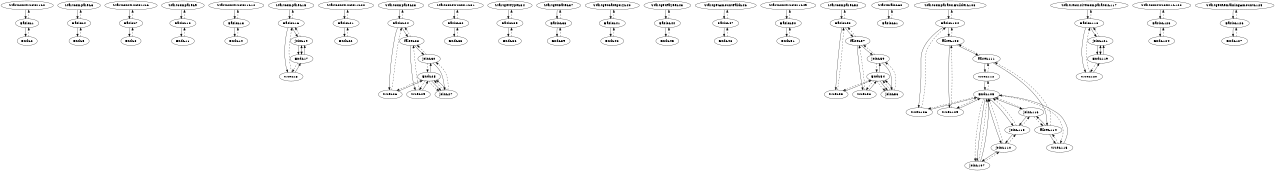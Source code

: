 digraph G {
size ="8.5,11";
Startconstructor1L0 -> BasicL1
BasicL1 -> Startconstructor1L0 [style=dashed]
BasicL1 -> EndL2
EndL2 -> BasicL1 [style=dashed]
StartcompareL3 -> BasicL4
BasicL4 -> StartcompareL3 [style=dashed]
BasicL4 -> EndL5
EndL5 -> BasicL4 [style=dashed]
Startconstructor1L6 -> BasicL7
BasicL7 -> Startconstructor1L6 [style=dashed]
BasicL7 -> EndL8
EndL8 -> BasicL7 [style=dashed]
StartcompareL9 -> BasicL10
BasicL10 -> StartcompareL9 [style=dashed]
BasicL10 -> EndL11
EndL11 -> BasicL10 [style=dashed]
Startconstructor1L12 -> BasicL13
BasicL13 -> Startconstructor1L12 [style=dashed]
BasicL13 -> EndL14
EndL14 -> BasicL13 [style=dashed]
StartcompareL15 -> BasicL16
BasicL16 -> StartcompareL15 [style=dashed]
BasicL16 -> trueL18
trueL18 -> BasicL16 [style=dashed]
trueL18 -> EndL17
EndL17 -> trueL18 [style=dashed]
EndL17 -> joinL19 [style=dashed]
EndL17 -> joinL19
joinL19 -> EndL17 [style=dashed]
joinL19 -> BasicL16 [style=dashed]
joinL19 -> EndL17
BasicL16 -> joinL19
Startconstructor1L20 -> BasicL21
BasicL21 -> Startconstructor1L20 [style=dashed]
BasicL21 -> EndL22
EndL22 -> BasicL21 [style=dashed]
StartcompareL23 -> BasicL24
BasicL24 -> StartcompareL23 [style=dashed]
BasicL24 -> trueL26
trueL26 -> BasicL24 [style=dashed]
trueL26 -> EndL25
EndL25 -> trueL26 [style=dashed]
EndL25 -> trueL29 [style=dashed]
EndL25 -> joinL27 [style=dashed]
EndL25 -> joinL27
joinL27 -> EndL25 [style=dashed]
joinL27 -> joinL30 [style=dashed]
joinL27 -> EndL25
EndL25 -> joinL30
joinL30 -> EndL25 [style=dashed]
joinL30 -> falseL28 [style=dashed]
joinL30 -> joinL27
BasicL24 -> falseL28
falseL28 -> BasicL24 [style=dashed]
falseL28 -> trueL29
trueL29 -> falseL28 [style=dashed]
trueL29 -> EndL25
falseL28 -> joinL30
Startconstructor1L31 -> BasicL32
BasicL32 -> Startconstructor1L31 [style=dashed]
BasicL32 -> EndL33
EndL33 -> BasicL32 [style=dashed]
StartgetTypeL34 -> BasicL35
BasicL35 -> StartgetTypeL34 [style=dashed]
BasicL35 -> EndL36
EndL36 -> BasicL35 [style=dashed]
StartgetDateL37 -> BasicL38
BasicL38 -> StartgetDateL37 [style=dashed]
BasicL38 -> EndL39
EndL39 -> BasicL38 [style=dashed]
StartgetCategoryL40 -> BasicL41
BasicL41 -> StartgetCategoryL40 [style=dashed]
BasicL41 -> EndL42
EndL42 -> BasicL41 [style=dashed]
StartgetPayeeL43 -> BasicL44
BasicL44 -> StartgetPayeeL43 [style=dashed]
BasicL44 -> EndL45
EndL45 -> BasicL44 [style=dashed]
StartgetAmountPaidL46 -> BasicL47
BasicL47 -> StartgetAmountPaidL46 [style=dashed]
BasicL47 -> EndL48
EndL48 -> BasicL47 [style=dashed]
Startconstructor1L49 -> BasicL50
BasicL50 -> Startconstructor1L49 [style=dashed]
BasicL50 -> EndL51
EndL51 -> BasicL50 [style=dashed]
StartcompareL52 -> BasicL53
BasicL53 -> StartcompareL52 [style=dashed]
BasicL53 -> trueL55
trueL55 -> BasicL53 [style=dashed]
trueL55 -> EndL54
EndL54 -> trueL55 [style=dashed]
EndL54 -> trueL58 [style=dashed]
EndL54 -> joinL56 [style=dashed]
EndL54 -> joinL56
joinL56 -> EndL54 [style=dashed]
joinL56 -> joinL59 [style=dashed]
joinL56 -> EndL54
EndL54 -> joinL59
joinL59 -> EndL54 [style=dashed]
joinL59 -> falseL57 [style=dashed]
joinL59 -> joinL56
BasicL53 -> falseL57
falseL57 -> BasicL53 [style=dashed]
falseL57 -> trueL58
trueL58 -> falseL57 [style=dashed]
trueL58 -> EndL54
falseL57 -> joinL59
StartmainL60 -> BasicL61
BasicL61 -> StartmainL60 [style=dashed]
StartcomparatorBuilderL103 -> BasicL104
BasicL104 -> StartcomparatorBuilderL103 [style=dashed]
BasicL104 -> trueL106
trueL106 -> BasicL104 [style=dashed]
trueL106 -> EndL105
EndL105 -> trueL106 [style=dashed]
EndL105 -> trueL109 [style=dashed]
EndL105 -> trueL112 [style=dashed]
EndL105 -> trueL115 [style=dashed]
EndL105 -> joinL107 [style=dashed]
EndL105 -> joinL107
joinL107 -> EndL105 [style=dashed]
joinL107 -> joinL110 [style=dashed]
joinL107 -> EndL105
EndL105 -> joinL110
joinL110 -> EndL105 [style=dashed]
joinL110 -> joinL113 [style=dashed]
joinL110 -> joinL107
EndL105 -> joinL113
joinL113 -> EndL105 [style=dashed]
joinL113 -> joinL116 [style=dashed]
joinL113 -> joinL110
EndL105 -> joinL116
joinL116 -> EndL105 [style=dashed]
joinL116 -> falseL114 [style=dashed]
joinL116 -> joinL113
BasicL104 -> falseL108
falseL108 -> BasicL104 [style=dashed]
falseL108 -> trueL109
trueL109 -> falseL108 [style=dashed]
trueL109 -> EndL105
falseL108 -> falseL111
falseL111 -> falseL108 [style=dashed]
falseL111 -> trueL112
trueL112 -> falseL111 [style=dashed]
trueL112 -> EndL105
falseL111 -> falseL114
falseL114 -> falseL111 [style=dashed]
falseL114 -> trueL115
trueL115 -> falseL114 [style=dashed]
trueL115 -> EndL105
falseL114 -> joinL116
StartrecursiveComparatorL117 -> BasicL118
BasicL118 -> StartrecursiveComparatorL117 [style=dashed]
BasicL118 -> trueL120
trueL120 -> BasicL118 [style=dashed]
trueL120 -> EndL119
EndL119 -> trueL120 [style=dashed]
EndL119 -> joinL121 [style=dashed]
EndL119 -> joinL121
joinL121 -> EndL119 [style=dashed]
joinL121 -> BasicL118 [style=dashed]
joinL121 -> EndL119
BasicL118 -> joinL121
Startconstructor1L122 -> BasicL123
BasicL123 -> Startconstructor1L122 [style=dashed]
BasicL123 -> EndL124
EndL124 -> BasicL123 [style=dashed]
StartgetRemainingAmountL125 -> BasicL126
BasicL126 -> StartgetRemainingAmountL125 [style=dashed]
BasicL126 -> EndL127
EndL127 -> BasicL126 [style=dashed]
}